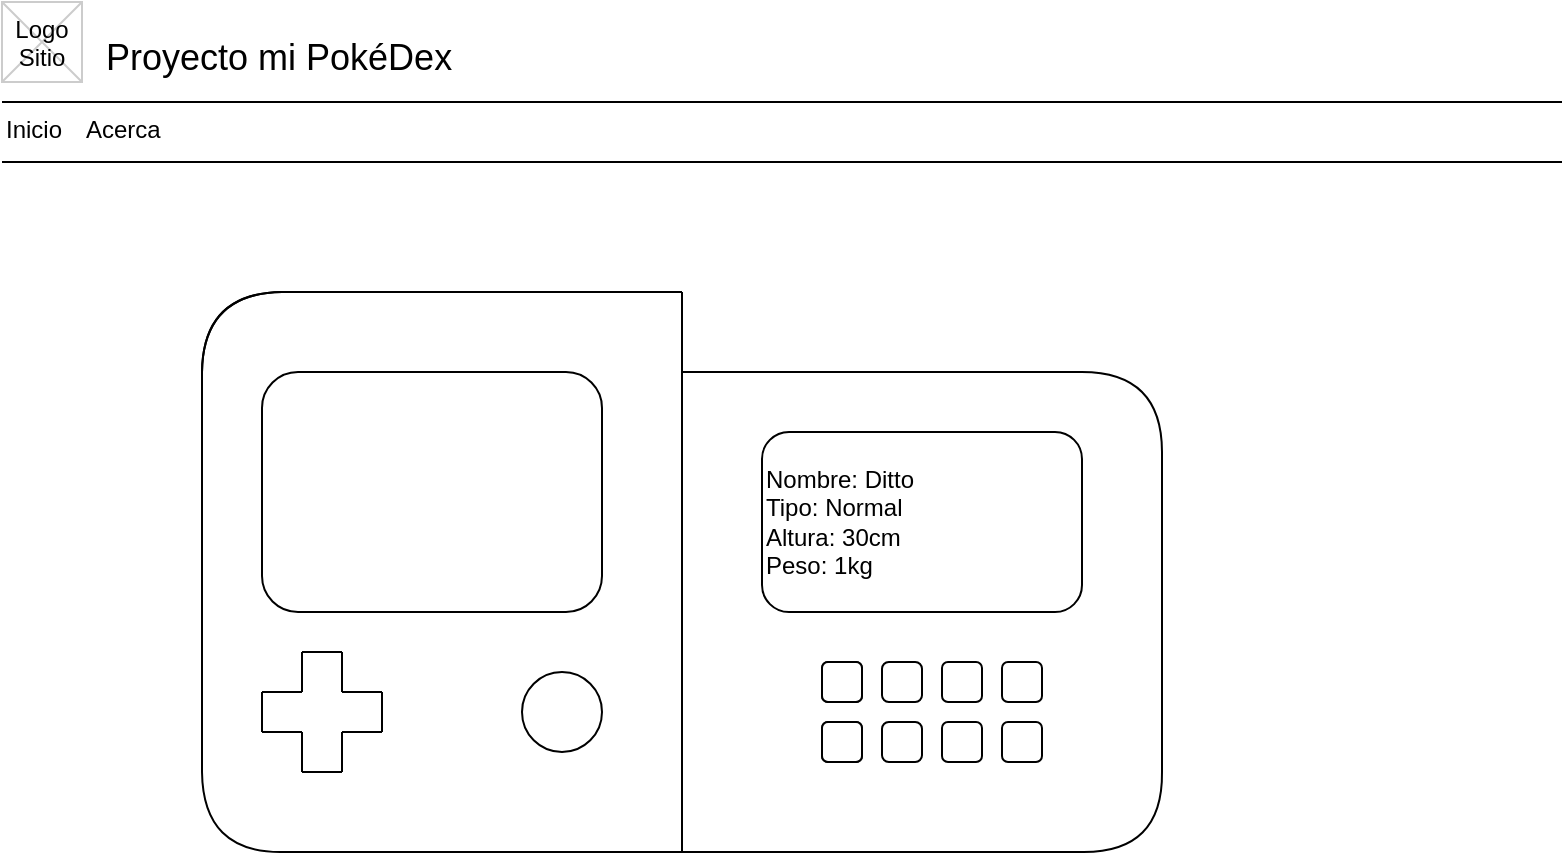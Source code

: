 <mxfile version="14.8.6" type="device"><diagram name="Page-1" id="f1b7ffb7-ca1e-a977-7cf5-a751b3c06c05"><mxGraphModel dx="754" dy="491" grid="1" gridSize="10" guides="1" tooltips="1" connect="1" arrows="1" fold="1" page="1" pageScale="1" pageWidth="826" pageHeight="1169" background="none" math="0" shadow="0"><root><mxCell id="0"/><mxCell id="1" parent="0"/><mxCell id="2" value="Proyecto mi PokéDex" style="text;spacingTop=-5;fontSize=18;fontStyle=0" parent="1" vertex="1"><mxGeometry x="70" y="30" width="230" height="20" as="geometry"/></mxCell><mxCell id="3" value="" style="line;strokeWidth=1" parent="1" vertex="1"><mxGeometry x="20" y="60" width="780" height="10" as="geometry"/></mxCell><mxCell id="4" value="" style="line;strokeWidth=1" parent="1" vertex="1"><mxGeometry x="20" y="90" width="780" height="10" as="geometry"/></mxCell><mxCell id="5" value="Inicio" style="text;spacingTop=-5;" parent="1" vertex="1"><mxGeometry x="20" y="70.0" width="30" height="20" as="geometry"/></mxCell><mxCell id="6" value="Acerca" style="text;spacingTop=-5;" parent="1" vertex="1"><mxGeometry x="60.0" y="70.0" width="30" height="20" as="geometry"/></mxCell><mxCell id="20" value="" style="verticalLabelPosition=bottom;verticalAlign=top;strokeWidth=1;shape=mxgraph.mockup.graphics.iconGrid;strokeColor=#CCCCCC;gridSize=1,1;" parent="1" vertex="1"><mxGeometry x="20" y="15" width="40" height="40" as="geometry"/></mxCell><mxCell id="21" value="Logo&#10;Sitio" style="text;spacingTop=-5;align=center" parent="1" vertex="1"><mxGeometry x="20" y="20" width="40" height="40" as="geometry"/></mxCell><mxCell id="faRqyDGK-_MmBQdlnMk2-63" value="" style="endArrow=none;html=1;" edge="1" parent="1"><mxGeometry width="50" height="50" relative="1" as="geometry"><mxPoint x="360" y="400" as="sourcePoint"/><mxPoint x="360" y="160" as="targetPoint"/></mxGeometry></mxCell><mxCell id="faRqyDGK-_MmBQdlnMk2-64" value="" style="endArrow=none;html=1;" edge="1" parent="1"><mxGeometry width="50" height="50" relative="1" as="geometry"><mxPoint x="160" y="160" as="sourcePoint"/><mxPoint x="360" y="160" as="targetPoint"/></mxGeometry></mxCell><mxCell id="faRqyDGK-_MmBQdlnMk2-66" value="" style="endArrow=none;html=1;" edge="1" parent="1"><mxGeometry width="50" height="50" relative="1" as="geometry"><mxPoint x="360" y="440" as="sourcePoint"/><mxPoint x="360" y="400" as="targetPoint"/></mxGeometry></mxCell><mxCell id="faRqyDGK-_MmBQdlnMk2-69" value="" style="endArrow=none;html=1;" edge="1" parent="1"><mxGeometry width="50" height="50" relative="1" as="geometry"><mxPoint x="120" y="400" as="sourcePoint"/><mxPoint x="120" y="200" as="targetPoint"/></mxGeometry></mxCell><mxCell id="faRqyDGK-_MmBQdlnMk2-70" value="" style="endArrow=none;html=1;" edge="1" parent="1"><mxGeometry width="50" height="50" relative="1" as="geometry"><mxPoint x="160" y="440" as="sourcePoint"/><mxPoint x="360" y="440" as="targetPoint"/></mxGeometry></mxCell><mxCell id="faRqyDGK-_MmBQdlnMk2-72" value="" style="rounded=1;whiteSpace=wrap;html=1;" vertex="1" parent="1"><mxGeometry x="150" y="200" width="170" height="120" as="geometry"/></mxCell><mxCell id="faRqyDGK-_MmBQdlnMk2-73" value="" style="endArrow=none;html=1;" edge="1" parent="1"><mxGeometry width="50" height="50" relative="1" as="geometry"><mxPoint x="170" y="340" as="sourcePoint"/><mxPoint x="190" y="340" as="targetPoint"/><Array as="points"><mxPoint x="170" y="340"/></Array></mxGeometry></mxCell><mxCell id="faRqyDGK-_MmBQdlnMk2-74" value="" style="endArrow=none;html=1;" edge="1" parent="1"><mxGeometry width="50" height="50" relative="1" as="geometry"><mxPoint x="190" y="360" as="sourcePoint"/><mxPoint x="190" y="340" as="targetPoint"/></mxGeometry></mxCell><mxCell id="faRqyDGK-_MmBQdlnMk2-75" value="" style="endArrow=none;html=1;" edge="1" parent="1"><mxGeometry width="50" height="50" relative="1" as="geometry"><mxPoint x="190" y="360" as="sourcePoint"/><mxPoint x="210" y="360" as="targetPoint"/></mxGeometry></mxCell><mxCell id="faRqyDGK-_MmBQdlnMk2-76" value="" style="endArrow=none;html=1;" edge="1" parent="1"><mxGeometry width="50" height="50" relative="1" as="geometry"><mxPoint x="210" y="380" as="sourcePoint"/><mxPoint x="210" y="360" as="targetPoint"/></mxGeometry></mxCell><mxCell id="faRqyDGK-_MmBQdlnMk2-77" value="" style="endArrow=none;html=1;" edge="1" parent="1"><mxGeometry width="50" height="50" relative="1" as="geometry"><mxPoint x="210" y="380" as="sourcePoint"/><mxPoint x="190" y="380" as="targetPoint"/><Array as="points"><mxPoint x="190" y="380"/></Array></mxGeometry></mxCell><mxCell id="faRqyDGK-_MmBQdlnMk2-79" value="" style="endArrow=none;html=1;" edge="1" parent="1"><mxGeometry width="50" height="50" relative="1" as="geometry"><mxPoint x="190" y="400" as="sourcePoint"/><mxPoint x="190" y="380" as="targetPoint"/></mxGeometry></mxCell><mxCell id="faRqyDGK-_MmBQdlnMk2-80" value="" style="endArrow=none;html=1;" edge="1" parent="1"><mxGeometry width="50" height="50" relative="1" as="geometry"><mxPoint x="190" y="400" as="sourcePoint"/><mxPoint x="170" y="400" as="targetPoint"/></mxGeometry></mxCell><mxCell id="faRqyDGK-_MmBQdlnMk2-81" value="" style="endArrow=none;html=1;" edge="1" parent="1"><mxGeometry width="50" height="50" relative="1" as="geometry"><mxPoint x="170" y="400" as="sourcePoint"/><mxPoint x="170" y="380" as="targetPoint"/></mxGeometry></mxCell><mxCell id="faRqyDGK-_MmBQdlnMk2-82" value="" style="endArrow=none;html=1;" edge="1" parent="1"><mxGeometry width="50" height="50" relative="1" as="geometry"><mxPoint x="150" y="380" as="sourcePoint"/><mxPoint x="170" y="380" as="targetPoint"/></mxGeometry></mxCell><mxCell id="faRqyDGK-_MmBQdlnMk2-83" value="" style="endArrow=none;html=1;" edge="1" parent="1"><mxGeometry width="50" height="50" relative="1" as="geometry"><mxPoint x="150" y="380" as="sourcePoint"/><mxPoint x="150" y="360" as="targetPoint"/></mxGeometry></mxCell><mxCell id="faRqyDGK-_MmBQdlnMk2-84" value="" style="endArrow=none;html=1;" edge="1" parent="1"><mxGeometry width="50" height="50" relative="1" as="geometry"><mxPoint x="170" y="360" as="sourcePoint"/><mxPoint x="170" y="340" as="targetPoint"/></mxGeometry></mxCell><mxCell id="faRqyDGK-_MmBQdlnMk2-85" value="" style="endArrow=none;html=1;" edge="1" parent="1"><mxGeometry width="50" height="50" relative="1" as="geometry"><mxPoint x="150" y="360" as="sourcePoint"/><mxPoint x="170" y="360" as="targetPoint"/></mxGeometry></mxCell><mxCell id="faRqyDGK-_MmBQdlnMk2-86" value="" style="ellipse;whiteSpace=wrap;html=1;aspect=fixed;" vertex="1" parent="1"><mxGeometry x="280" y="350" width="40" height="40" as="geometry"/></mxCell><mxCell id="faRqyDGK-_MmBQdlnMk2-87" value="" style="endArrow=none;html=1;" edge="1" parent="1"><mxGeometry width="50" height="50" relative="1" as="geometry"><mxPoint x="360" y="200" as="sourcePoint"/><mxPoint x="560" y="200" as="targetPoint"/></mxGeometry></mxCell><mxCell id="faRqyDGK-_MmBQdlnMk2-93" value="" style="endArrow=none;html=1;" edge="1" parent="1"><mxGeometry width="50" height="50" relative="1" as="geometry"><mxPoint x="600" y="400" as="sourcePoint"/><mxPoint x="600" y="240" as="targetPoint"/></mxGeometry></mxCell><mxCell id="faRqyDGK-_MmBQdlnMk2-94" value="" style="endArrow=none;html=1;" edge="1" parent="1"><mxGeometry width="50" height="50" relative="1" as="geometry"><mxPoint x="360" y="440" as="sourcePoint"/><mxPoint x="560" y="440" as="targetPoint"/></mxGeometry></mxCell><mxCell id="faRqyDGK-_MmBQdlnMk2-96" value="" style="endArrow=none;html=1;edgeStyle=orthogonalEdgeStyle;curved=1;" edge="1" parent="1"><mxGeometry width="50" height="50" relative="1" as="geometry"><mxPoint x="160" y="160" as="sourcePoint"/><mxPoint x="120" y="200" as="targetPoint"/></mxGeometry></mxCell><mxCell id="faRqyDGK-_MmBQdlnMk2-97" value="" style="endArrow=none;html=1;edgeStyle=orthogonalEdgeStyle;curved=1;" edge="1" parent="1"><mxGeometry width="50" height="50" relative="1" as="geometry"><mxPoint x="160" y="160" as="sourcePoint"/><mxPoint x="120" y="200" as="targetPoint"/></mxGeometry></mxCell><mxCell id="faRqyDGK-_MmBQdlnMk2-98" value="" style="endArrow=none;html=1;edgeStyle=orthogonalEdgeStyle;curved=1;" edge="1" parent="1"><mxGeometry width="50" height="50" relative="1" as="geometry"><mxPoint x="160" y="440" as="sourcePoint"/><mxPoint x="120" y="400" as="targetPoint"/></mxGeometry></mxCell><mxCell id="faRqyDGK-_MmBQdlnMk2-99" value="" style="endArrow=none;html=1;edgeStyle=orthogonalEdgeStyle;curved=1;" edge="1" parent="1"><mxGeometry width="50" height="50" relative="1" as="geometry"><mxPoint x="560" y="200" as="sourcePoint"/><mxPoint x="600" y="240" as="targetPoint"/><Array as="points"><mxPoint x="560" y="200"/></Array></mxGeometry></mxCell><mxCell id="faRqyDGK-_MmBQdlnMk2-100" value="" style="endArrow=none;html=1;edgeStyle=orthogonalEdgeStyle;curved=1;" edge="1" parent="1"><mxGeometry width="50" height="50" relative="1" as="geometry"><mxPoint x="560" y="440" as="sourcePoint"/><mxPoint x="600" y="400" as="targetPoint"/></mxGeometry></mxCell><mxCell id="faRqyDGK-_MmBQdlnMk2-101" value="Nombre: Ditto&lt;br&gt;Tipo: Normal&lt;br&gt;Altura: 30cm&lt;br&gt;Peso: 1kg" style="rounded=1;whiteSpace=wrap;html=1;fontStyle=0;align=left;" vertex="1" parent="1"><mxGeometry x="400" y="230" width="160" height="90" as="geometry"/></mxCell><mxCell id="faRqyDGK-_MmBQdlnMk2-102" value="" style="rounded=1;whiteSpace=wrap;html=1;" vertex="1" parent="1"><mxGeometry x="430" y="345" width="20" height="20" as="geometry"/></mxCell><mxCell id="faRqyDGK-_MmBQdlnMk2-103" value="" style="rounded=1;whiteSpace=wrap;html=1;" vertex="1" parent="1"><mxGeometry x="430" y="345" width="20" height="20" as="geometry"/></mxCell><mxCell id="faRqyDGK-_MmBQdlnMk2-104" value="" style="rounded=1;whiteSpace=wrap;html=1;arcSize=17;" vertex="1" parent="1"><mxGeometry x="460" y="345" width="20" height="20" as="geometry"/></mxCell><mxCell id="faRqyDGK-_MmBQdlnMk2-105" value="" style="rounded=1;whiteSpace=wrap;html=1;" vertex="1" parent="1"><mxGeometry x="490" y="345" width="20" height="20" as="geometry"/></mxCell><mxCell id="faRqyDGK-_MmBQdlnMk2-106" value="" style="rounded=1;whiteSpace=wrap;html=1;" vertex="1" parent="1"><mxGeometry x="520" y="345" width="20" height="20" as="geometry"/></mxCell><mxCell id="faRqyDGK-_MmBQdlnMk2-107" value="" style="rounded=1;whiteSpace=wrap;html=1;" vertex="1" parent="1"><mxGeometry x="430" y="375" width="20" height="20" as="geometry"/></mxCell><mxCell id="faRqyDGK-_MmBQdlnMk2-108" value="" style="rounded=1;whiteSpace=wrap;html=1;" vertex="1" parent="1"><mxGeometry x="430" y="375" width="20" height="20" as="geometry"/></mxCell><mxCell id="faRqyDGK-_MmBQdlnMk2-109" value="" style="rounded=1;whiteSpace=wrap;html=1;arcSize=17;" vertex="1" parent="1"><mxGeometry x="460" y="375" width="20" height="20" as="geometry"/></mxCell><mxCell id="faRqyDGK-_MmBQdlnMk2-110" value="" style="rounded=1;whiteSpace=wrap;html=1;" vertex="1" parent="1"><mxGeometry x="490" y="375" width="20" height="20" as="geometry"/></mxCell><mxCell id="faRqyDGK-_MmBQdlnMk2-111" value="" style="rounded=1;whiteSpace=wrap;html=1;" vertex="1" parent="1"><mxGeometry x="520" y="375" width="20" height="20" as="geometry"/></mxCell><mxCell id="faRqyDGK-_MmBQdlnMk2-113" value="" style="shape=image;verticalLabelPosition=bottom;labelBackgroundColor=#ffffff;verticalAlign=top;aspect=fixed;imageAspect=0;image=https://assets.pokemon.com/assets/cms2/img/pokedex/detail/132.png;" vertex="1" parent="1"><mxGeometry x="167.5" y="192.5" width="135" height="135" as="geometry"/></mxCell></root></mxGraphModel></diagram></mxfile>